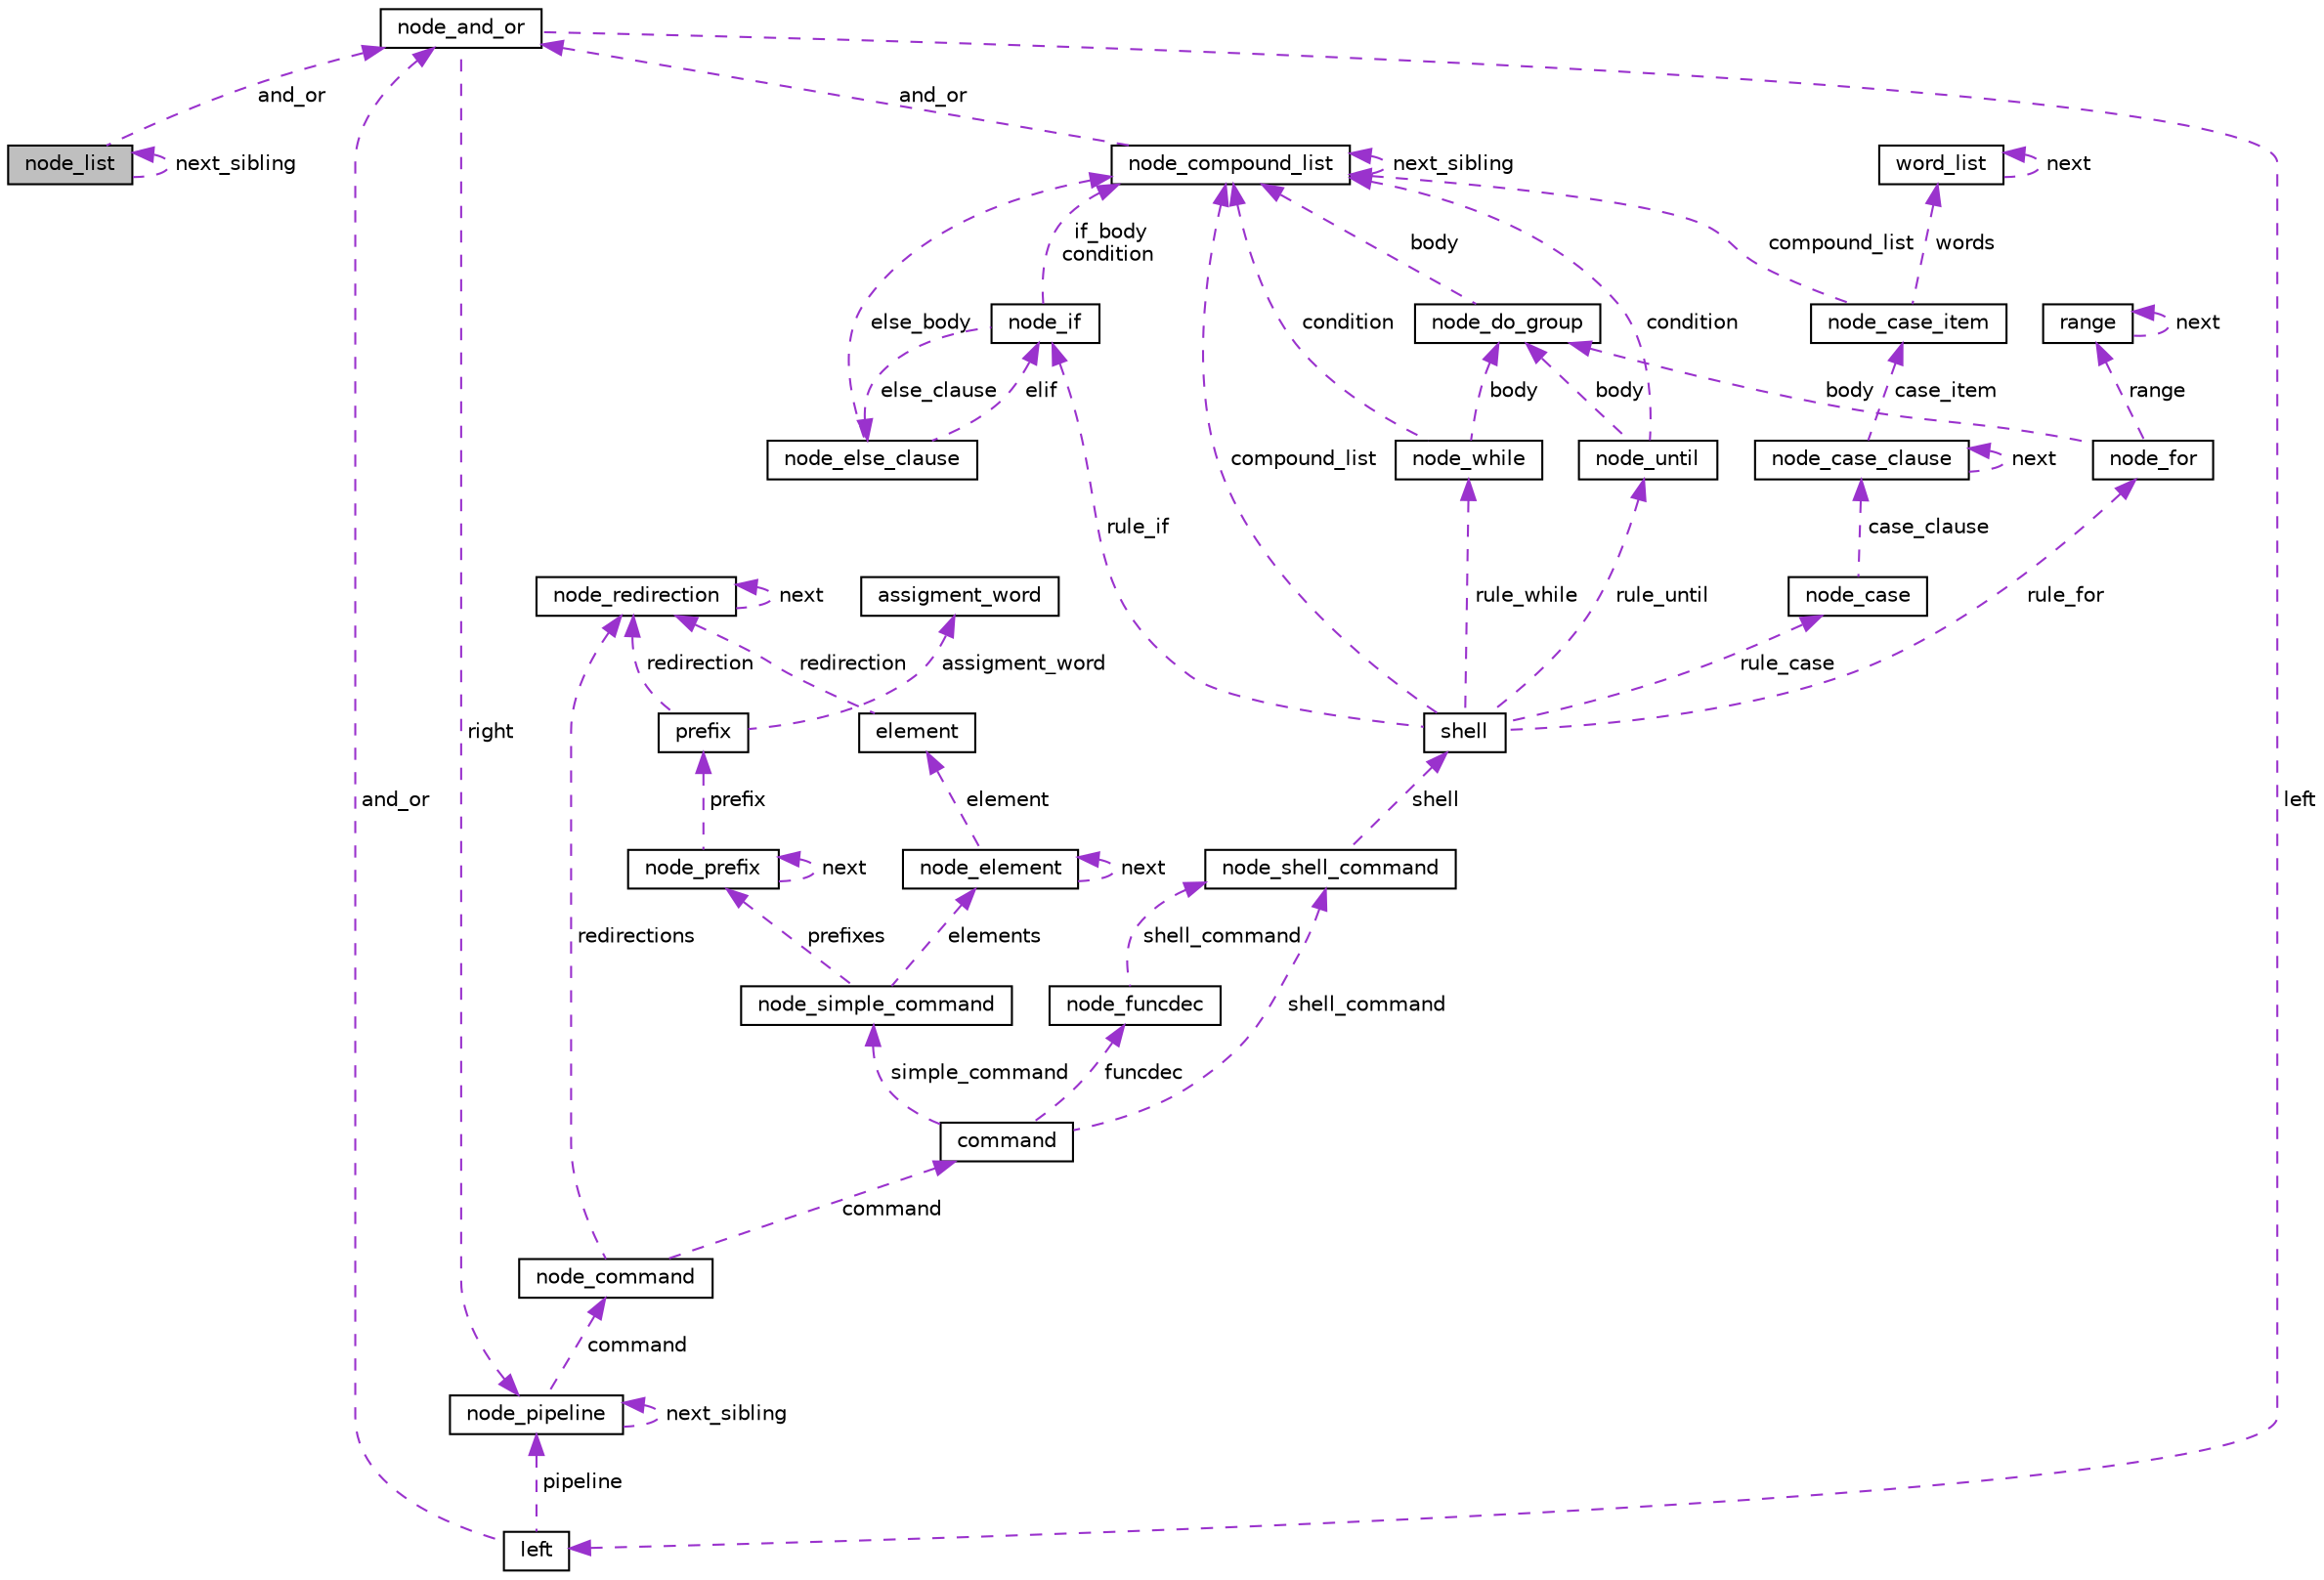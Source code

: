 digraph "node_list"
{
 // LATEX_PDF_SIZE
  edge [fontname="Helvetica",fontsize="10",labelfontname="Helvetica",labelfontsize="10"];
  node [fontname="Helvetica",fontsize="10",shape=record];
  Node1 [label="node_list",height=0.2,width=0.4,color="black", fillcolor="grey75", style="filled", fontcolor="black",tooltip=" "];
  Node1 -> Node1 [dir="back",color="darkorchid3",fontsize="10",style="dashed",label=" next_sibling" ,fontname="Helvetica"];
  Node2 -> Node1 [dir="back",color="darkorchid3",fontsize="10",style="dashed",label=" and_or" ,fontname="Helvetica"];
  Node2 [label="node_and_or",height=0.2,width=0.4,color="black", fillcolor="white", style="filled",URL="$structnode__and__or.html",tooltip=" "];
  Node3 -> Node2 [dir="back",color="darkorchid3",fontsize="10",style="dashed",label=" right" ,fontname="Helvetica"];
  Node3 [label="node_pipeline",height=0.2,width=0.4,color="black", fillcolor="white", style="filled",URL="$structnode__pipeline.html",tooltip=" "];
  Node3 -> Node3 [dir="back",color="darkorchid3",fontsize="10",style="dashed",label=" next_sibling" ,fontname="Helvetica"];
  Node4 -> Node3 [dir="back",color="darkorchid3",fontsize="10",style="dashed",label=" command" ,fontname="Helvetica"];
  Node4 [label="node_command",height=0.2,width=0.4,color="black", fillcolor="white", style="filled",URL="$structnode__command.html",tooltip=" "];
  Node5 -> Node4 [dir="back",color="darkorchid3",fontsize="10",style="dashed",label=" redirections" ,fontname="Helvetica"];
  Node5 [label="node_redirection",height=0.2,width=0.4,color="black", fillcolor="white", style="filled",URL="$structnode__redirection.html",tooltip=" "];
  Node5 -> Node5 [dir="back",color="darkorchid3",fontsize="10",style="dashed",label=" next" ,fontname="Helvetica"];
  Node6 -> Node4 [dir="back",color="darkorchid3",fontsize="10",style="dashed",label=" command" ,fontname="Helvetica"];
  Node6 [label="command",height=0.2,width=0.4,color="black", fillcolor="white", style="filled",URL="$unionnode__command_1_1command.html",tooltip=" "];
  Node7 -> Node6 [dir="back",color="darkorchid3",fontsize="10",style="dashed",label=" funcdec" ,fontname="Helvetica"];
  Node7 [label="node_funcdec",height=0.2,width=0.4,color="black", fillcolor="white", style="filled",URL="$structnode__funcdec.html",tooltip=" "];
  Node8 -> Node7 [dir="back",color="darkorchid3",fontsize="10",style="dashed",label=" shell_command" ,fontname="Helvetica"];
  Node8 [label="node_shell_command",height=0.2,width=0.4,color="black", fillcolor="white", style="filled",URL="$structnode__shell__command.html",tooltip=" "];
  Node9 -> Node8 [dir="back",color="darkorchid3",fontsize="10",style="dashed",label=" shell" ,fontname="Helvetica"];
  Node9 [label="shell",height=0.2,width=0.4,color="black", fillcolor="white", style="filled",URL="$unionnode__shell__command_1_1shell.html",tooltip=" "];
  Node10 -> Node9 [dir="back",color="darkorchid3",fontsize="10",style="dashed",label=" rule_if" ,fontname="Helvetica"];
  Node10 [label="node_if",height=0.2,width=0.4,color="black", fillcolor="white", style="filled",URL="$structnode__if.html",tooltip=" "];
  Node11 -> Node10 [dir="back",color="darkorchid3",fontsize="10",style="dashed",label=" if_body\ncondition" ,fontname="Helvetica"];
  Node11 [label="node_compound_list",height=0.2,width=0.4,color="black", fillcolor="white", style="filled",URL="$structnode__compound__list.html",tooltip=" "];
  Node11 -> Node11 [dir="back",color="darkorchid3",fontsize="10",style="dashed",label=" next_sibling" ,fontname="Helvetica"];
  Node2 -> Node11 [dir="back",color="darkorchid3",fontsize="10",style="dashed",label=" and_or" ,fontname="Helvetica"];
  Node12 -> Node10 [dir="back",color="darkorchid3",fontsize="10",style="dashed",label=" else_clause" ,fontname="Helvetica"];
  Node12 [label="node_else_clause",height=0.2,width=0.4,color="black", fillcolor="white", style="filled",URL="$structnode__else__clause.html",tooltip=" "];
  Node10 -> Node12 [dir="back",color="darkorchid3",fontsize="10",style="dashed",label=" elif" ,fontname="Helvetica"];
  Node11 -> Node12 [dir="back",color="darkorchid3",fontsize="10",style="dashed",label=" else_body" ,fontname="Helvetica"];
  Node11 -> Node9 [dir="back",color="darkorchid3",fontsize="10",style="dashed",label=" compound_list" ,fontname="Helvetica"];
  Node13 -> Node9 [dir="back",color="darkorchid3",fontsize="10",style="dashed",label=" rule_until" ,fontname="Helvetica"];
  Node13 [label="node_until",height=0.2,width=0.4,color="black", fillcolor="white", style="filled",URL="$structnode__until.html",tooltip=" "];
  Node14 -> Node13 [dir="back",color="darkorchid3",fontsize="10",style="dashed",label=" body" ,fontname="Helvetica"];
  Node14 [label="node_do_group",height=0.2,width=0.4,color="black", fillcolor="white", style="filled",URL="$structnode__do__group.html",tooltip=" "];
  Node11 -> Node14 [dir="back",color="darkorchid3",fontsize="10",style="dashed",label=" body" ,fontname="Helvetica"];
  Node11 -> Node13 [dir="back",color="darkorchid3",fontsize="10",style="dashed",label=" condition" ,fontname="Helvetica"];
  Node15 -> Node9 [dir="back",color="darkorchid3",fontsize="10",style="dashed",label=" rule_while" ,fontname="Helvetica"];
  Node15 [label="node_while",height=0.2,width=0.4,color="black", fillcolor="white", style="filled",URL="$structnode__while.html",tooltip=" "];
  Node14 -> Node15 [dir="back",color="darkorchid3",fontsize="10",style="dashed",label=" body" ,fontname="Helvetica"];
  Node11 -> Node15 [dir="back",color="darkorchid3",fontsize="10",style="dashed",label=" condition" ,fontname="Helvetica"];
  Node16 -> Node9 [dir="back",color="darkorchid3",fontsize="10",style="dashed",label=" rule_for" ,fontname="Helvetica"];
  Node16 [label="node_for",height=0.2,width=0.4,color="black", fillcolor="white", style="filled",URL="$structnode__for.html",tooltip=" "];
  Node14 -> Node16 [dir="back",color="darkorchid3",fontsize="10",style="dashed",label=" body" ,fontname="Helvetica"];
  Node17 -> Node16 [dir="back",color="darkorchid3",fontsize="10",style="dashed",label=" range" ,fontname="Helvetica"];
  Node17 [label="range",height=0.2,width=0.4,color="black", fillcolor="white", style="filled",URL="$structrange.html",tooltip=" "];
  Node17 -> Node17 [dir="back",color="darkorchid3",fontsize="10",style="dashed",label=" next" ,fontname="Helvetica"];
  Node18 -> Node9 [dir="back",color="darkorchid3",fontsize="10",style="dashed",label=" rule_case" ,fontname="Helvetica"];
  Node18 [label="node_case",height=0.2,width=0.4,color="black", fillcolor="white", style="filled",URL="$structnode__case.html",tooltip=" "];
  Node19 -> Node18 [dir="back",color="darkorchid3",fontsize="10",style="dashed",label=" case_clause" ,fontname="Helvetica"];
  Node19 [label="node_case_clause",height=0.2,width=0.4,color="black", fillcolor="white", style="filled",URL="$structnode__case__clause.html",tooltip=" "];
  Node19 -> Node19 [dir="back",color="darkorchid3",fontsize="10",style="dashed",label=" next" ,fontname="Helvetica"];
  Node20 -> Node19 [dir="back",color="darkorchid3",fontsize="10",style="dashed",label=" case_item" ,fontname="Helvetica"];
  Node20 [label="node_case_item",height=0.2,width=0.4,color="black", fillcolor="white", style="filled",URL="$structnode__case__item.html",tooltip=" "];
  Node11 -> Node20 [dir="back",color="darkorchid3",fontsize="10",style="dashed",label=" compound_list" ,fontname="Helvetica"];
  Node21 -> Node20 [dir="back",color="darkorchid3",fontsize="10",style="dashed",label=" words" ,fontname="Helvetica"];
  Node21 [label="word_list",height=0.2,width=0.4,color="black", fillcolor="white", style="filled",URL="$structword__list.html",tooltip=" "];
  Node21 -> Node21 [dir="back",color="darkorchid3",fontsize="10",style="dashed",label=" next" ,fontname="Helvetica"];
  Node22 -> Node6 [dir="back",color="darkorchid3",fontsize="10",style="dashed",label=" simple_command" ,fontname="Helvetica"];
  Node22 [label="node_simple_command",height=0.2,width=0.4,color="black", fillcolor="white", style="filled",URL="$structnode__simple__command.html",tooltip=" "];
  Node23 -> Node22 [dir="back",color="darkorchid3",fontsize="10",style="dashed",label=" elements" ,fontname="Helvetica"];
  Node23 [label="node_element",height=0.2,width=0.4,color="black", fillcolor="white", style="filled",URL="$structnode__element.html",tooltip=" "];
  Node23 -> Node23 [dir="back",color="darkorchid3",fontsize="10",style="dashed",label=" next" ,fontname="Helvetica"];
  Node24 -> Node23 [dir="back",color="darkorchid3",fontsize="10",style="dashed",label=" element" ,fontname="Helvetica"];
  Node24 [label="element",height=0.2,width=0.4,color="black", fillcolor="white", style="filled",URL="$unionnode__element_1_1element.html",tooltip=" "];
  Node5 -> Node24 [dir="back",color="darkorchid3",fontsize="10",style="dashed",label=" redirection" ,fontname="Helvetica"];
  Node25 -> Node22 [dir="back",color="darkorchid3",fontsize="10",style="dashed",label=" prefixes" ,fontname="Helvetica"];
  Node25 [label="node_prefix",height=0.2,width=0.4,color="black", fillcolor="white", style="filled",URL="$structnode__prefix.html",tooltip=" "];
  Node25 -> Node25 [dir="back",color="darkorchid3",fontsize="10",style="dashed",label=" next" ,fontname="Helvetica"];
  Node26 -> Node25 [dir="back",color="darkorchid3",fontsize="10",style="dashed",label=" prefix" ,fontname="Helvetica"];
  Node26 [label="prefix",height=0.2,width=0.4,color="black", fillcolor="white", style="filled",URL="$unionnode__prefix_1_1prefix.html",tooltip=" "];
  Node5 -> Node26 [dir="back",color="darkorchid3",fontsize="10",style="dashed",label=" redirection" ,fontname="Helvetica"];
  Node27 -> Node26 [dir="back",color="darkorchid3",fontsize="10",style="dashed",label=" assigment_word" ,fontname="Helvetica"];
  Node27 [label="assigment_word",height=0.2,width=0.4,color="black", fillcolor="white", style="filled",URL="$structnode__prefix_1_1prefix_1_1assigment__word.html",tooltip=" "];
  Node8 -> Node6 [dir="back",color="darkorchid3",fontsize="10",style="dashed",label=" shell_command" ,fontname="Helvetica"];
  Node28 -> Node2 [dir="back",color="darkorchid3",fontsize="10",style="dashed",label=" left" ,fontname="Helvetica"];
  Node28 [label="left",height=0.2,width=0.4,color="black", fillcolor="white", style="filled",URL="$unionnode__and__or_1_1left.html",tooltip=" "];
  Node3 -> Node28 [dir="back",color="darkorchid3",fontsize="10",style="dashed",label=" pipeline" ,fontname="Helvetica"];
  Node2 -> Node28 [dir="back",color="darkorchid3",fontsize="10",style="dashed",label=" and_or" ,fontname="Helvetica"];
}
